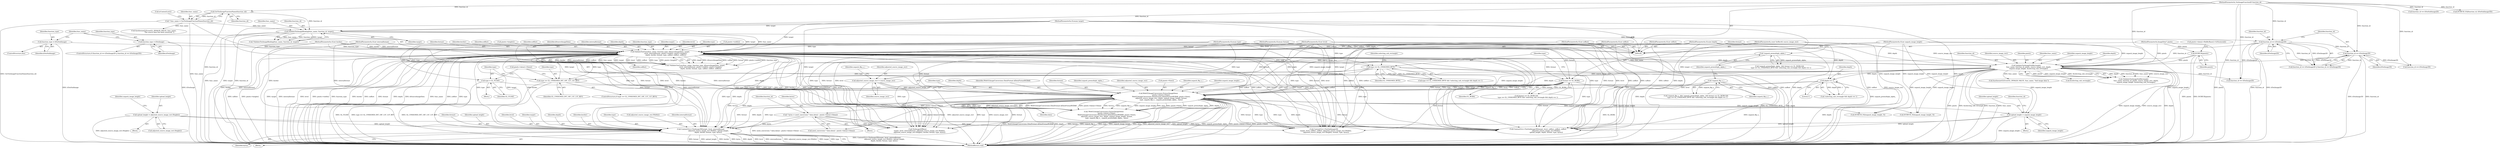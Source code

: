digraph "0_Chrome_b43de74aa37a65c608308a122098204ab9c2702f@pointer" {
"1000326" [label="(Call,ContextGL()->TexImage3D(target, level, internalformat,\n                               adjusted_source_image_rect.Width(), upload_height,\n                              depth, border, format, type, bytes))"];
"1000159" [label="(Call,ValidateTexFunc(func_name, function_type, kSourceImageData, target,\n                       level, internalformat, pixels->width(), pixels->height(),\n                       depth, border, format, type, xoffset, yoffset, zoffset))"];
"1000136" [label="(Call,ValidateTexImageBinding(func_name, function_id, target))"];
"1000117" [label="(Call,* func_name = GetTexImageFunctionName(function_id))"];
"1000119" [label="(Call,GetTexImageFunctionName(function_id))"];
"1000101" [label="(MethodParameterIn,TexImageFunctionID function_id)"];
"1000102" [label="(MethodParameterIn,GLenum target)"];
"1000150" [label="(Call,function_type = kTexImage)"];
"1000154" [label="(Call,function_type = kTexSubImage)"];
"1000103" [label="(MethodParameterIn,GLint level)"];
"1000104" [label="(MethodParameterIn,GLint internalformat)"];
"1000108" [label="(MethodParameterIn,GLsizei depth)"];
"1000105" [label="(MethodParameterIn,GLint border)"];
"1000106" [label="(MethodParameterIn,GLenum format)"];
"1000107" [label="(MethodParameterIn,GLenum type)"];
"1000109" [label="(MethodParameterIn,GLint xoffset)"];
"1000110" [label="(MethodParameterIn,GLint yoffset)"];
"1000111" [label="(MethodParameterIn,GLint zoffset)"];
"1000312" [label="(Call,upload_height = adjusted_source_image_rect.Height())"];
"1000318" [label="(Call,upload_height = unpack_image_height)"];
"1000182" [label="(Call,ValidateTexImageSubRectangle(\n          func_name, function_id, pixels, source_image_rect, depth,\n          unpack_image_height, &selecting_sub_rectangle))"];
"1000147" [label="(Call,function_id == kTexImage3D)"];
"1000144" [label="(Call,function_id == kTexImage2D)"];
"1000124" [label="(Call,DCHECK(pixels))"];
"1000112" [label="(MethodParameterIn,ImageData* pixels)"];
"1000113" [label="(MethodParameterIn,const IntRect& source_image_rect)"];
"1000114" [label="(MethodParameterIn,GLint unpack_image_height)"];
"1000246" [label="(Call,WebGLImageConversion::ExtractImageData(\n            pixels->data()->Data(),\n            WebGLImageConversion::DataFormat::kDataFormatRGBA8, pixels->Size(),\n            adjusted_source_image_rect, depth, unpack_image_height, format,\n            type, unpack_flip_y_, unpack_premultiply_alpha_, data))"];
"1000194" [label="(Call,adjusted_source_image_rect = source_image_rect)"];
"1000227" [label="(Call,depth == 1)"];
"1000217" [label="(Call,format == GL_RGBA)"];
"1000237" [label="(Call,type == GL_UNSIGNED_INT_10F_11F_11F_REV)"];
"1000221" [label="(Call,type == GL_UNSIGNED_BYTE)"];
"1000241" [label="(Call,type = GL_FLOAT)"];
"1000211" [label="(Call,!unpack_flip_y_)"];
"1000214" [label="(Call,!unpack_premultiply_alpha_)"];
"1000266" [label="(Call,* bytes = need_conversion ? data.data() : pixels->data()->Data())"];
"1000195" [label="(Identifier,adjusted_source_image_rect)"];
"1000104" [label="(MethodParameterIn,GLint internalformat)"];
"1000110" [label="(MethodParameterIn,GLint yoffset)"];
"1000172" [label="(Identifier,xoffset)"];
"1000113" [label="(MethodParameterIn,const IntRect& source_image_rect)"];
"1000103" [label="(MethodParameterIn,GLint level)"];
"1000105" [label="(MethodParameterIn,GLint border)"];
"1000251" [label="(Identifier,depth)"];
"1000268" [label="(Call,need_conversion ? data.data() : pixels->data()->Data())"];
"1000162" [label="(Identifier,kSourceImageData)"];
"1000248" [label="(Identifier,WebGLImageConversion::DataFormat::kDataFormatRGBA8)"];
"1000314" [label="(Call,adjusted_source_image_rect.Height())"];
"1000196" [label="(Identifier,source_image_rect)"];
"1000242" [label="(Identifier,type)"];
"1000122" [label="(Call,isContextLost())"];
"1000194" [label="(Call,adjusted_source_image_rect = source_image_rect)"];
"1000334" [label="(Identifier,format)"];
"1000198" [label="(Identifier,unpack_flip_y_)"];
"1000219" [label="(Identifier,GL_RGBA)"];
"1000101" [label="(MethodParameterIn,TexImageFunctionID function_id)"];
"1000137" [label="(Identifier,func_name)"];
"1000215" [label="(Identifier,unpack_premultiply_alpha_)"];
"1000150" [label="(Call,function_type = kTexImage)"];
"1000280" [label="(Call,TexImage2DBase(\n        target, level, internalformat, adjusted_source_image_rect.Width(),\n        adjusted_source_image_rect.Height(), border, format, type, bytes))"];
"1000212" [label="(Identifier,unpack_flip_y_)"];
"1000253" [label="(Identifier,format)"];
"1000188" [label="(Identifier,unpack_image_height)"];
"1000181" [label="(Call,!ValidateTexImageSubRectangle(\n          func_name, function_id, pixels, source_image_rect, depth,\n          unpack_image_height, &selecting_sub_rectangle))"];
"1000256" [label="(Identifier,unpack_premultiply_alpha_)"];
"1000226" [label="(Identifier,selecting_sub_rectangle)"];
"1000154" [label="(Call,function_type = kTexSubImage)"];
"1000224" [label="(Call,!selecting_sub_rectangle && depth == 1)"];
"1000182" [label="(Call,ValidateTexImageSubRectangle(\n          func_name, function_id, pixels, source_image_rect, depth,\n          unpack_image_height, &selecting_sub_rectangle))"];
"1000320" [label="(Identifier,unpack_image_height)"];
"1000152" [label="(Identifier,kTexImage)"];
"1000246" [label="(Call,WebGLImageConversion::ExtractImageData(\n            pixels->data()->Data(),\n            WebGLImageConversion::DataFormat::kDataFormatRGBA8, pixels->Size(),\n            adjusted_source_image_rect, depth, unpack_image_height, format,\n            type, unpack_flip_y_, unpack_premultiply_alpha_, data))"];
"1000243" [label="(Identifier,GL_FLOAT)"];
"1000316" [label="(Identifier,unpack_image_height)"];
"1000165" [label="(Identifier,internalformat)"];
"1000240" [label="(Block,)"];
"1000331" [label="(Identifier,upload_height)"];
"1000247" [label="(Call,pixels->data()->Data())"];
"1000222" [label="(Identifier,type)"];
"1000342" [label="(Call,ContextGL()->TexSubImage3D(target, level, xoffset, yoffset, zoffset,\n                                 adjusted_source_image_rect.Width(),\n                                 upload_height, depth, format, type, bytes))"];
"1000151" [label="(Identifier,function_type)"];
"1000313" [label="(Identifier,upload_height)"];
"1000216" [label="(Call,format == GL_RGBA &&\n      type == GL_UNSIGNED_BYTE && !selecting_sub_rectangle && depth == 1)"];
"1000147" [label="(Call,function_id == kTexImage3D)"];
"1000107" [label="(MethodParameterIn,GLenum type)"];
"1000148" [label="(Identifier,function_id)"];
"1000239" [label="(Identifier,GL_UNSIGNED_INT_10F_11F_11F_REV)"];
"1000319" [label="(Identifier,upload_height)"];
"1000326" [label="(Call,ContextGL()->TexImage3D(target, level, internalformat,\n                               adjusted_source_image_rect.Width(), upload_height,\n                              depth, border, format, type, bytes))"];
"1000145" [label="(Identifier,function_id)"];
"1000106" [label="(MethodParameterIn,GLenum format)"];
"1000146" [label="(Identifier,kTexImage2D)"];
"1000168" [label="(Identifier,depth)"];
"1000115" [label="(Block,)"];
"1000220" [label="(Call,type == GL_UNSIGNED_BYTE && !selecting_sub_rectangle && depth == 1)"];
"1000161" [label="(Identifier,function_type)"];
"1000156" [label="(Identifier,kTexSubImage)"];
"1000111" [label="(MethodParameterIn,GLint zoffset)"];
"1000227" [label="(Call,depth == 1)"];
"1000273" [label="(Call,function_id == kTexImage2D)"];
"1000312" [label="(Call,upload_height = adjusted_source_image_rect.Height())"];
"1000149" [label="(Identifier,kTexImage3D)"];
"1000139" [label="(Identifier,target)"];
"1000267" [label="(Identifier,bytes)"];
"1000163" [label="(Identifier,target)"];
"1000155" [label="(Identifier,function_type)"];
"1000108" [label="(MethodParameterIn,GLsizei depth)"];
"1000250" [label="(Identifier,adjusted_source_image_rect)"];
"1000328" [label="(Identifier,level)"];
"1000125" [label="(Identifier,pixels)"];
"1000327" [label="(Identifier,target)"];
"1000332" [label="(Identifier,depth)"];
"1000333" [label="(Identifier,border)"];
"1000318" [label="(Call,upload_height = unpack_image_height)"];
"1000153" [label="(ControlStructure,else)"];
"1000228" [label="(Identifier,depth)"];
"1000236" [label="(ControlStructure,if (type == GL_UNSIGNED_INT_10F_11F_11F_REV))"];
"1000277" [label="(Call,DCHECK_EQ(unpack_image_height, 0))"];
"1000187" [label="(Identifier,depth)"];
"1000124" [label="(Call,DCHECK(pixels))"];
"1000158" [label="(Call,!ValidateTexFunc(func_name, function_type, kSourceImageData, target,\n                       level, internalformat, pixels->width(), pixels->height(),\n                       depth, border, format, type, xoffset, yoffset, zoffset))"];
"1000292" [label="(Call,function_id == kTexSubImage2D)"];
"1000335" [label="(Identifier,type)"];
"1000112" [label="(MethodParameterIn,ImageData* pixels)"];
"1000218" [label="(Identifier,format)"];
"1000274" [label="(Identifier,function_id)"];
"1000221" [label="(Call,type == GL_UNSIGNED_BYTE)"];
"1000164" [label="(Identifier,level)"];
"1000245" [label="(Call,!WebGLImageConversion::ExtractImageData(\n            pixels->data()->Data(),\n            WebGLImageConversion::DataFormat::kDataFormatRGBA8, pixels->Size(),\n            adjusted_source_image_rect, depth, unpack_image_height, format,\n            type, unpack_flip_y_, unpack_premultiply_alpha_, data))"];
"1000171" [label="(Identifier,type)"];
"1000266" [label="(Call,* bytes = need_conversion ? data.data() : pixels->data()->Data())"];
"1000325" [label="(Block,)"];
"1000129" [label="(Call,SynthesizeGLError(GL_INVALID_VALUE, func_name,\n                      \"The source data has been neutered.\"))"];
"1000238" [label="(Identifier,type)"];
"1000135" [label="(Call,!ValidateTexImageBinding(func_name, function_id, target))"];
"1000118" [label="(Identifier,func_name)"];
"1000214" [label="(Call,!unpack_premultiply_alpha_)"];
"1000136" [label="(Call,ValidateTexImageBinding(func_name, function_id, target))"];
"1000249" [label="(Call,pixels->Size())"];
"1000119" [label="(Call,GetTexImageFunctionName(function_id))"];
"1000144" [label="(Call,function_id == kTexImage2D)"];
"1000120" [label="(Identifier,function_id)"];
"1000184" [label="(Identifier,function_id)"];
"1000117" [label="(Call,* func_name = GetTexImageFunctionName(function_id))"];
"1000229" [label="(Literal,1)"];
"1000166" [label="(Call,pixels->width())"];
"1000143" [label="(Call,function_id == kTexImage2D || function_id == kTexImage3D)"];
"1000339" [label="(Call,DCHECK_EQ(function_id, kTexSubImage3D))"];
"1000170" [label="(Identifier,format)"];
"1000186" [label="(Identifier,source_image_rect)"];
"1000160" [label="(Identifier,func_name)"];
"1000138" [label="(Identifier,function_id)"];
"1000241" [label="(Call,type = GL_FLOAT)"];
"1000223" [label="(Identifier,GL_UNSIGNED_BYTE)"];
"1000322" [label="(Call,function_id == kTexImage3D)"];
"1000185" [label="(Identifier,pixels)"];
"1000330" [label="(Call,adjusted_source_image_rect.Width())"];
"1000354" [label="(MethodReturn,void)"];
"1000211" [label="(Call,!unpack_flip_y_)"];
"1000329" [label="(Identifier,internalformat)"];
"1000183" [label="(Identifier,func_name)"];
"1000296" [label="(Call,DCHECK_EQ(unpack_image_height, 0))"];
"1000317" [label="(Block,)"];
"1000114" [label="(MethodParameterIn,GLint unpack_image_height)"];
"1000255" [label="(Identifier,unpack_flip_y_)"];
"1000336" [label="(Identifier,bytes)"];
"1000299" [label="(Call,ContextGL()->TexSubImage2D(\n        target, level, xoffset, yoffset, adjusted_source_image_rect.Width(),\n         adjusted_source_image_rect.Height(), format, type, bytes))"];
"1000310" [label="(Block,)"];
"1000169" [label="(Identifier,border)"];
"1000259" [label="(Call,SynthesizeGLError(GL_INVALID_VALUE, func_name, \"bad image data\"))"];
"1000323" [label="(Identifier,function_id)"];
"1000102" [label="(MethodParameterIn,GLenum target)"];
"1000174" [label="(Identifier,zoffset)"];
"1000210" [label="(Call,!unpack_flip_y_ && !unpack_premultiply_alpha_ && format == GL_RGBA &&\n      type == GL_UNSIGNED_BYTE && !selecting_sub_rectangle && depth == 1)"];
"1000237" [label="(Call,type == GL_UNSIGNED_INT_10F_11F_11F_REV)"];
"1000159" [label="(Call,ValidateTexFunc(func_name, function_type, kSourceImageData, target,\n                       level, internalformat, pixels->width(), pixels->height(),\n                       depth, border, format, type, xoffset, yoffset, zoffset))"];
"1000142" [label="(ControlStructure,if (function_id == kTexImage2D || function_id == kTexImage3D))"];
"1000217" [label="(Call,format == GL_RGBA)"];
"1000109" [label="(MethodParameterIn,GLint xoffset)"];
"1000127" [label="(Call,pixels->data()->BufferBase()->IsNeutered())"];
"1000252" [label="(Identifier,unpack_image_height)"];
"1000213" [label="(Call,!unpack_premultiply_alpha_ && format == GL_RGBA &&\n      type == GL_UNSIGNED_BYTE && !selecting_sub_rectangle && depth == 1)"];
"1000257" [label="(Identifier,data)"];
"1000254" [label="(Identifier,type)"];
"1000189" [label="(Call,&selecting_sub_rectangle)"];
"1000173" [label="(Identifier,yoffset)"];
"1000167" [label="(Call,pixels->height())"];
"1000326" -> "1000325"  [label="AST: "];
"1000326" -> "1000336"  [label="CFG: "];
"1000327" -> "1000326"  [label="AST: "];
"1000328" -> "1000326"  [label="AST: "];
"1000329" -> "1000326"  [label="AST: "];
"1000330" -> "1000326"  [label="AST: "];
"1000331" -> "1000326"  [label="AST: "];
"1000332" -> "1000326"  [label="AST: "];
"1000333" -> "1000326"  [label="AST: "];
"1000334" -> "1000326"  [label="AST: "];
"1000335" -> "1000326"  [label="AST: "];
"1000336" -> "1000326"  [label="AST: "];
"1000354" -> "1000326"  [label="CFG: "];
"1000326" -> "1000354"  [label="DDG: ContextGL()->TexImage3D(target, level, internalformat,\n                               adjusted_source_image_rect.Width(), upload_height,\n                              depth, border, format, type, bytes)"];
"1000326" -> "1000354"  [label="DDG: format"];
"1000326" -> "1000354"  [label="DDG: upload_height"];
"1000326" -> "1000354"  [label="DDG: border"];
"1000326" -> "1000354"  [label="DDG: bytes"];
"1000326" -> "1000354"  [label="DDG: depth"];
"1000326" -> "1000354"  [label="DDG: level"];
"1000326" -> "1000354"  [label="DDG: internalformat"];
"1000326" -> "1000354"  [label="DDG: adjusted_source_image_rect.Width()"];
"1000326" -> "1000354"  [label="DDG: target"];
"1000326" -> "1000354"  [label="DDG: type"];
"1000159" -> "1000326"  [label="DDG: target"];
"1000159" -> "1000326"  [label="DDG: level"];
"1000159" -> "1000326"  [label="DDG: internalformat"];
"1000159" -> "1000326"  [label="DDG: border"];
"1000159" -> "1000326"  [label="DDG: format"];
"1000159" -> "1000326"  [label="DDG: type"];
"1000102" -> "1000326"  [label="DDG: target"];
"1000103" -> "1000326"  [label="DDG: level"];
"1000104" -> "1000326"  [label="DDG: internalformat"];
"1000312" -> "1000326"  [label="DDG: upload_height"];
"1000318" -> "1000326"  [label="DDG: upload_height"];
"1000182" -> "1000326"  [label="DDG: depth"];
"1000246" -> "1000326"  [label="DDG: depth"];
"1000246" -> "1000326"  [label="DDG: format"];
"1000246" -> "1000326"  [label="DDG: type"];
"1000227" -> "1000326"  [label="DDG: depth"];
"1000108" -> "1000326"  [label="DDG: depth"];
"1000105" -> "1000326"  [label="DDG: border"];
"1000217" -> "1000326"  [label="DDG: format"];
"1000106" -> "1000326"  [label="DDG: format"];
"1000221" -> "1000326"  [label="DDG: type"];
"1000107" -> "1000326"  [label="DDG: type"];
"1000266" -> "1000326"  [label="DDG: bytes"];
"1000159" -> "1000158"  [label="AST: "];
"1000159" -> "1000174"  [label="CFG: "];
"1000160" -> "1000159"  [label="AST: "];
"1000161" -> "1000159"  [label="AST: "];
"1000162" -> "1000159"  [label="AST: "];
"1000163" -> "1000159"  [label="AST: "];
"1000164" -> "1000159"  [label="AST: "];
"1000165" -> "1000159"  [label="AST: "];
"1000166" -> "1000159"  [label="AST: "];
"1000167" -> "1000159"  [label="AST: "];
"1000168" -> "1000159"  [label="AST: "];
"1000169" -> "1000159"  [label="AST: "];
"1000170" -> "1000159"  [label="AST: "];
"1000171" -> "1000159"  [label="AST: "];
"1000172" -> "1000159"  [label="AST: "];
"1000173" -> "1000159"  [label="AST: "];
"1000174" -> "1000159"  [label="AST: "];
"1000158" -> "1000159"  [label="CFG: "];
"1000159" -> "1000354"  [label="DDG: level"];
"1000159" -> "1000354"  [label="DDG: depth"];
"1000159" -> "1000354"  [label="DDG: xoffset"];
"1000159" -> "1000354"  [label="DDG: border"];
"1000159" -> "1000354"  [label="DDG: func_name"];
"1000159" -> "1000354"  [label="DDG: pixels->width()"];
"1000159" -> "1000354"  [label="DDG: pixels->height()"];
"1000159" -> "1000354"  [label="DDG: yoffset"];
"1000159" -> "1000354"  [label="DDG: type"];
"1000159" -> "1000354"  [label="DDG: format"];
"1000159" -> "1000354"  [label="DDG: target"];
"1000159" -> "1000354"  [label="DDG: kSourceImageData"];
"1000159" -> "1000354"  [label="DDG: function_type"];
"1000159" -> "1000354"  [label="DDG: zoffset"];
"1000159" -> "1000354"  [label="DDG: internalformat"];
"1000159" -> "1000158"  [label="DDG: depth"];
"1000159" -> "1000158"  [label="DDG: kSourceImageData"];
"1000159" -> "1000158"  [label="DDG: xoffset"];
"1000159" -> "1000158"  [label="DDG: format"];
"1000159" -> "1000158"  [label="DDG: pixels->width()"];
"1000159" -> "1000158"  [label="DDG: function_type"];
"1000159" -> "1000158"  [label="DDG: border"];
"1000159" -> "1000158"  [label="DDG: internalformat"];
"1000159" -> "1000158"  [label="DDG: yoffset"];
"1000159" -> "1000158"  [label="DDG: func_name"];
"1000159" -> "1000158"  [label="DDG: target"];
"1000159" -> "1000158"  [label="DDG: level"];
"1000159" -> "1000158"  [label="DDG: zoffset"];
"1000159" -> "1000158"  [label="DDG: type"];
"1000159" -> "1000158"  [label="DDG: pixels->height()"];
"1000136" -> "1000159"  [label="DDG: func_name"];
"1000136" -> "1000159"  [label="DDG: target"];
"1000150" -> "1000159"  [label="DDG: function_type"];
"1000154" -> "1000159"  [label="DDG: function_type"];
"1000102" -> "1000159"  [label="DDG: target"];
"1000103" -> "1000159"  [label="DDG: level"];
"1000104" -> "1000159"  [label="DDG: internalformat"];
"1000108" -> "1000159"  [label="DDG: depth"];
"1000105" -> "1000159"  [label="DDG: border"];
"1000106" -> "1000159"  [label="DDG: format"];
"1000107" -> "1000159"  [label="DDG: type"];
"1000109" -> "1000159"  [label="DDG: xoffset"];
"1000110" -> "1000159"  [label="DDG: yoffset"];
"1000111" -> "1000159"  [label="DDG: zoffset"];
"1000159" -> "1000182"  [label="DDG: func_name"];
"1000159" -> "1000182"  [label="DDG: depth"];
"1000159" -> "1000217"  [label="DDG: format"];
"1000159" -> "1000221"  [label="DDG: type"];
"1000159" -> "1000237"  [label="DDG: type"];
"1000159" -> "1000246"  [label="DDG: format"];
"1000159" -> "1000280"  [label="DDG: target"];
"1000159" -> "1000280"  [label="DDG: level"];
"1000159" -> "1000280"  [label="DDG: internalformat"];
"1000159" -> "1000280"  [label="DDG: border"];
"1000159" -> "1000280"  [label="DDG: format"];
"1000159" -> "1000280"  [label="DDG: type"];
"1000159" -> "1000299"  [label="DDG: target"];
"1000159" -> "1000299"  [label="DDG: level"];
"1000159" -> "1000299"  [label="DDG: xoffset"];
"1000159" -> "1000299"  [label="DDG: yoffset"];
"1000159" -> "1000299"  [label="DDG: format"];
"1000159" -> "1000299"  [label="DDG: type"];
"1000159" -> "1000342"  [label="DDG: target"];
"1000159" -> "1000342"  [label="DDG: level"];
"1000159" -> "1000342"  [label="DDG: xoffset"];
"1000159" -> "1000342"  [label="DDG: yoffset"];
"1000159" -> "1000342"  [label="DDG: zoffset"];
"1000159" -> "1000342"  [label="DDG: format"];
"1000159" -> "1000342"  [label="DDG: type"];
"1000136" -> "1000135"  [label="AST: "];
"1000136" -> "1000139"  [label="CFG: "];
"1000137" -> "1000136"  [label="AST: "];
"1000138" -> "1000136"  [label="AST: "];
"1000139" -> "1000136"  [label="AST: "];
"1000135" -> "1000136"  [label="CFG: "];
"1000136" -> "1000354"  [label="DDG: target"];
"1000136" -> "1000354"  [label="DDG: function_id"];
"1000136" -> "1000354"  [label="DDG: func_name"];
"1000136" -> "1000135"  [label="DDG: func_name"];
"1000136" -> "1000135"  [label="DDG: function_id"];
"1000136" -> "1000135"  [label="DDG: target"];
"1000117" -> "1000136"  [label="DDG: func_name"];
"1000119" -> "1000136"  [label="DDG: function_id"];
"1000101" -> "1000136"  [label="DDG: function_id"];
"1000102" -> "1000136"  [label="DDG: target"];
"1000136" -> "1000144"  [label="DDG: function_id"];
"1000117" -> "1000115"  [label="AST: "];
"1000117" -> "1000119"  [label="CFG: "];
"1000118" -> "1000117"  [label="AST: "];
"1000119" -> "1000117"  [label="AST: "];
"1000122" -> "1000117"  [label="CFG: "];
"1000117" -> "1000354"  [label="DDG: func_name"];
"1000117" -> "1000354"  [label="DDG: GetTexImageFunctionName(function_id)"];
"1000119" -> "1000117"  [label="DDG: function_id"];
"1000117" -> "1000129"  [label="DDG: func_name"];
"1000119" -> "1000120"  [label="CFG: "];
"1000120" -> "1000119"  [label="AST: "];
"1000119" -> "1000354"  [label="DDG: function_id"];
"1000101" -> "1000119"  [label="DDG: function_id"];
"1000101" -> "1000100"  [label="AST: "];
"1000101" -> "1000354"  [label="DDG: function_id"];
"1000101" -> "1000144"  [label="DDG: function_id"];
"1000101" -> "1000147"  [label="DDG: function_id"];
"1000101" -> "1000182"  [label="DDG: function_id"];
"1000101" -> "1000273"  [label="DDG: function_id"];
"1000101" -> "1000292"  [label="DDG: function_id"];
"1000101" -> "1000322"  [label="DDG: function_id"];
"1000101" -> "1000339"  [label="DDG: function_id"];
"1000102" -> "1000100"  [label="AST: "];
"1000102" -> "1000354"  [label="DDG: target"];
"1000102" -> "1000280"  [label="DDG: target"];
"1000102" -> "1000299"  [label="DDG: target"];
"1000102" -> "1000342"  [label="DDG: target"];
"1000150" -> "1000142"  [label="AST: "];
"1000150" -> "1000152"  [label="CFG: "];
"1000151" -> "1000150"  [label="AST: "];
"1000152" -> "1000150"  [label="AST: "];
"1000160" -> "1000150"  [label="CFG: "];
"1000150" -> "1000354"  [label="DDG: kTexImage"];
"1000154" -> "1000153"  [label="AST: "];
"1000154" -> "1000156"  [label="CFG: "];
"1000155" -> "1000154"  [label="AST: "];
"1000156" -> "1000154"  [label="AST: "];
"1000160" -> "1000154"  [label="CFG: "];
"1000154" -> "1000354"  [label="DDG: kTexSubImage"];
"1000103" -> "1000100"  [label="AST: "];
"1000103" -> "1000354"  [label="DDG: level"];
"1000103" -> "1000280"  [label="DDG: level"];
"1000103" -> "1000299"  [label="DDG: level"];
"1000103" -> "1000342"  [label="DDG: level"];
"1000104" -> "1000100"  [label="AST: "];
"1000104" -> "1000354"  [label="DDG: internalformat"];
"1000104" -> "1000280"  [label="DDG: internalformat"];
"1000108" -> "1000100"  [label="AST: "];
"1000108" -> "1000354"  [label="DDG: depth"];
"1000108" -> "1000182"  [label="DDG: depth"];
"1000108" -> "1000227"  [label="DDG: depth"];
"1000108" -> "1000246"  [label="DDG: depth"];
"1000108" -> "1000342"  [label="DDG: depth"];
"1000105" -> "1000100"  [label="AST: "];
"1000105" -> "1000354"  [label="DDG: border"];
"1000105" -> "1000280"  [label="DDG: border"];
"1000106" -> "1000100"  [label="AST: "];
"1000106" -> "1000354"  [label="DDG: format"];
"1000106" -> "1000217"  [label="DDG: format"];
"1000106" -> "1000246"  [label="DDG: format"];
"1000106" -> "1000280"  [label="DDG: format"];
"1000106" -> "1000299"  [label="DDG: format"];
"1000106" -> "1000342"  [label="DDG: format"];
"1000107" -> "1000100"  [label="AST: "];
"1000107" -> "1000354"  [label="DDG: type"];
"1000107" -> "1000221"  [label="DDG: type"];
"1000107" -> "1000237"  [label="DDG: type"];
"1000107" -> "1000241"  [label="DDG: type"];
"1000107" -> "1000246"  [label="DDG: type"];
"1000107" -> "1000280"  [label="DDG: type"];
"1000107" -> "1000299"  [label="DDG: type"];
"1000107" -> "1000342"  [label="DDG: type"];
"1000109" -> "1000100"  [label="AST: "];
"1000109" -> "1000354"  [label="DDG: xoffset"];
"1000109" -> "1000299"  [label="DDG: xoffset"];
"1000109" -> "1000342"  [label="DDG: xoffset"];
"1000110" -> "1000100"  [label="AST: "];
"1000110" -> "1000354"  [label="DDG: yoffset"];
"1000110" -> "1000299"  [label="DDG: yoffset"];
"1000110" -> "1000342"  [label="DDG: yoffset"];
"1000111" -> "1000100"  [label="AST: "];
"1000111" -> "1000354"  [label="DDG: zoffset"];
"1000111" -> "1000342"  [label="DDG: zoffset"];
"1000312" -> "1000310"  [label="AST: "];
"1000312" -> "1000314"  [label="CFG: "];
"1000313" -> "1000312"  [label="AST: "];
"1000314" -> "1000312"  [label="AST: "];
"1000316" -> "1000312"  [label="CFG: "];
"1000312" -> "1000354"  [label="DDG: adjusted_source_image_rect.Height()"];
"1000312" -> "1000342"  [label="DDG: upload_height"];
"1000318" -> "1000317"  [label="AST: "];
"1000318" -> "1000320"  [label="CFG: "];
"1000319" -> "1000318"  [label="AST: "];
"1000320" -> "1000318"  [label="AST: "];
"1000323" -> "1000318"  [label="CFG: "];
"1000318" -> "1000354"  [label="DDG: unpack_image_height"];
"1000182" -> "1000318"  [label="DDG: unpack_image_height"];
"1000246" -> "1000318"  [label="DDG: unpack_image_height"];
"1000114" -> "1000318"  [label="DDG: unpack_image_height"];
"1000318" -> "1000342"  [label="DDG: upload_height"];
"1000182" -> "1000181"  [label="AST: "];
"1000182" -> "1000189"  [label="CFG: "];
"1000183" -> "1000182"  [label="AST: "];
"1000184" -> "1000182"  [label="AST: "];
"1000185" -> "1000182"  [label="AST: "];
"1000186" -> "1000182"  [label="AST: "];
"1000187" -> "1000182"  [label="AST: "];
"1000188" -> "1000182"  [label="AST: "];
"1000189" -> "1000182"  [label="AST: "];
"1000181" -> "1000182"  [label="CFG: "];
"1000182" -> "1000354"  [label="DDG: unpack_image_height"];
"1000182" -> "1000354"  [label="DDG: source_image_rect"];
"1000182" -> "1000354"  [label="DDG: depth"];
"1000182" -> "1000354"  [label="DDG: pixels"];
"1000182" -> "1000354"  [label="DDG: &selecting_sub_rectangle"];
"1000182" -> "1000354"  [label="DDG: function_id"];
"1000182" -> "1000354"  [label="DDG: func_name"];
"1000182" -> "1000181"  [label="DDG: depth"];
"1000182" -> "1000181"  [label="DDG: function_id"];
"1000182" -> "1000181"  [label="DDG: func_name"];
"1000182" -> "1000181"  [label="DDG: source_image_rect"];
"1000182" -> "1000181"  [label="DDG: pixels"];
"1000182" -> "1000181"  [label="DDG: unpack_image_height"];
"1000182" -> "1000181"  [label="DDG: &selecting_sub_rectangle"];
"1000147" -> "1000182"  [label="DDG: function_id"];
"1000144" -> "1000182"  [label="DDG: function_id"];
"1000124" -> "1000182"  [label="DDG: pixels"];
"1000112" -> "1000182"  [label="DDG: pixels"];
"1000113" -> "1000182"  [label="DDG: source_image_rect"];
"1000114" -> "1000182"  [label="DDG: unpack_image_height"];
"1000182" -> "1000194"  [label="DDG: source_image_rect"];
"1000182" -> "1000227"  [label="DDG: depth"];
"1000182" -> "1000246"  [label="DDG: depth"];
"1000182" -> "1000246"  [label="DDG: unpack_image_height"];
"1000182" -> "1000259"  [label="DDG: func_name"];
"1000182" -> "1000273"  [label="DDG: function_id"];
"1000182" -> "1000277"  [label="DDG: unpack_image_height"];
"1000182" -> "1000296"  [label="DDG: unpack_image_height"];
"1000182" -> "1000342"  [label="DDG: depth"];
"1000147" -> "1000143"  [label="AST: "];
"1000147" -> "1000149"  [label="CFG: "];
"1000148" -> "1000147"  [label="AST: "];
"1000149" -> "1000147"  [label="AST: "];
"1000143" -> "1000147"  [label="CFG: "];
"1000147" -> "1000354"  [label="DDG: kTexImage3D"];
"1000147" -> "1000354"  [label="DDG: function_id"];
"1000147" -> "1000143"  [label="DDG: function_id"];
"1000147" -> "1000143"  [label="DDG: kTexImage3D"];
"1000144" -> "1000147"  [label="DDG: function_id"];
"1000147" -> "1000322"  [label="DDG: kTexImage3D"];
"1000144" -> "1000143"  [label="AST: "];
"1000144" -> "1000146"  [label="CFG: "];
"1000145" -> "1000144"  [label="AST: "];
"1000146" -> "1000144"  [label="AST: "];
"1000148" -> "1000144"  [label="CFG: "];
"1000143" -> "1000144"  [label="CFG: "];
"1000144" -> "1000354"  [label="DDG: function_id"];
"1000144" -> "1000354"  [label="DDG: kTexImage2D"];
"1000144" -> "1000143"  [label="DDG: function_id"];
"1000144" -> "1000143"  [label="DDG: kTexImage2D"];
"1000144" -> "1000273"  [label="DDG: kTexImage2D"];
"1000124" -> "1000115"  [label="AST: "];
"1000124" -> "1000125"  [label="CFG: "];
"1000125" -> "1000124"  [label="AST: "];
"1000127" -> "1000124"  [label="CFG: "];
"1000124" -> "1000354"  [label="DDG: pixels"];
"1000124" -> "1000354"  [label="DDG: DCHECK(pixels)"];
"1000112" -> "1000124"  [label="DDG: pixels"];
"1000112" -> "1000100"  [label="AST: "];
"1000112" -> "1000354"  [label="DDG: pixels"];
"1000113" -> "1000100"  [label="AST: "];
"1000113" -> "1000354"  [label="DDG: source_image_rect"];
"1000113" -> "1000194"  [label="DDG: source_image_rect"];
"1000114" -> "1000100"  [label="AST: "];
"1000114" -> "1000354"  [label="DDG: unpack_image_height"];
"1000114" -> "1000246"  [label="DDG: unpack_image_height"];
"1000114" -> "1000277"  [label="DDG: unpack_image_height"];
"1000114" -> "1000296"  [label="DDG: unpack_image_height"];
"1000246" -> "1000245"  [label="AST: "];
"1000246" -> "1000257"  [label="CFG: "];
"1000247" -> "1000246"  [label="AST: "];
"1000248" -> "1000246"  [label="AST: "];
"1000249" -> "1000246"  [label="AST: "];
"1000250" -> "1000246"  [label="AST: "];
"1000251" -> "1000246"  [label="AST: "];
"1000252" -> "1000246"  [label="AST: "];
"1000253" -> "1000246"  [label="AST: "];
"1000254" -> "1000246"  [label="AST: "];
"1000255" -> "1000246"  [label="AST: "];
"1000256" -> "1000246"  [label="AST: "];
"1000257" -> "1000246"  [label="AST: "];
"1000245" -> "1000246"  [label="CFG: "];
"1000246" -> "1000354"  [label="DDG: WebGLImageConversion::DataFormat::kDataFormatRGBA8"];
"1000246" -> "1000354"  [label="DDG: depth"];
"1000246" -> "1000354"  [label="DDG: format"];
"1000246" -> "1000354"  [label="DDG: unpack_flip_y_"];
"1000246" -> "1000354"  [label="DDG: type"];
"1000246" -> "1000354"  [label="DDG: unpack_image_height"];
"1000246" -> "1000354"  [label="DDG: data"];
"1000246" -> "1000354"  [label="DDG: adjusted_source_image_rect"];
"1000246" -> "1000354"  [label="DDG: unpack_premultiply_alpha_"];
"1000246" -> "1000354"  [label="DDG: pixels->data()->Data()"];
"1000246" -> "1000354"  [label="DDG: pixels->Size()"];
"1000246" -> "1000245"  [label="DDG: WebGLImageConversion::DataFormat::kDataFormatRGBA8"];
"1000246" -> "1000245"  [label="DDG: pixels->data()->Data()"];
"1000246" -> "1000245"  [label="DDG: format"];
"1000246" -> "1000245"  [label="DDG: unpack_flip_y_"];
"1000246" -> "1000245"  [label="DDG: unpack_image_height"];
"1000246" -> "1000245"  [label="DDG: data"];
"1000246" -> "1000245"  [label="DDG: pixels->Size()"];
"1000246" -> "1000245"  [label="DDG: unpack_premultiply_alpha_"];
"1000246" -> "1000245"  [label="DDG: depth"];
"1000246" -> "1000245"  [label="DDG: type"];
"1000246" -> "1000245"  [label="DDG: adjusted_source_image_rect"];
"1000194" -> "1000246"  [label="DDG: adjusted_source_image_rect"];
"1000227" -> "1000246"  [label="DDG: depth"];
"1000217" -> "1000246"  [label="DDG: format"];
"1000237" -> "1000246"  [label="DDG: type"];
"1000241" -> "1000246"  [label="DDG: type"];
"1000211" -> "1000246"  [label="DDG: unpack_flip_y_"];
"1000214" -> "1000246"  [label="DDG: unpack_premultiply_alpha_"];
"1000246" -> "1000266"  [label="DDG: pixels->data()->Data()"];
"1000246" -> "1000268"  [label="DDG: pixels->data()->Data()"];
"1000246" -> "1000277"  [label="DDG: unpack_image_height"];
"1000246" -> "1000280"  [label="DDG: format"];
"1000246" -> "1000280"  [label="DDG: type"];
"1000246" -> "1000296"  [label="DDG: unpack_image_height"];
"1000246" -> "1000299"  [label="DDG: format"];
"1000246" -> "1000299"  [label="DDG: type"];
"1000246" -> "1000342"  [label="DDG: depth"];
"1000246" -> "1000342"  [label="DDG: format"];
"1000246" -> "1000342"  [label="DDG: type"];
"1000194" -> "1000115"  [label="AST: "];
"1000194" -> "1000196"  [label="CFG: "];
"1000195" -> "1000194"  [label="AST: "];
"1000196" -> "1000194"  [label="AST: "];
"1000198" -> "1000194"  [label="CFG: "];
"1000194" -> "1000354"  [label="DDG: adjusted_source_image_rect"];
"1000194" -> "1000354"  [label="DDG: source_image_rect"];
"1000227" -> "1000224"  [label="AST: "];
"1000227" -> "1000229"  [label="CFG: "];
"1000228" -> "1000227"  [label="AST: "];
"1000229" -> "1000227"  [label="AST: "];
"1000224" -> "1000227"  [label="CFG: "];
"1000227" -> "1000354"  [label="DDG: depth"];
"1000227" -> "1000224"  [label="DDG: depth"];
"1000227" -> "1000224"  [label="DDG: 1"];
"1000227" -> "1000342"  [label="DDG: depth"];
"1000217" -> "1000216"  [label="AST: "];
"1000217" -> "1000219"  [label="CFG: "];
"1000218" -> "1000217"  [label="AST: "];
"1000219" -> "1000217"  [label="AST: "];
"1000222" -> "1000217"  [label="CFG: "];
"1000216" -> "1000217"  [label="CFG: "];
"1000217" -> "1000354"  [label="DDG: GL_RGBA"];
"1000217" -> "1000216"  [label="DDG: format"];
"1000217" -> "1000216"  [label="DDG: GL_RGBA"];
"1000217" -> "1000280"  [label="DDG: format"];
"1000217" -> "1000299"  [label="DDG: format"];
"1000217" -> "1000342"  [label="DDG: format"];
"1000237" -> "1000236"  [label="AST: "];
"1000237" -> "1000239"  [label="CFG: "];
"1000238" -> "1000237"  [label="AST: "];
"1000239" -> "1000237"  [label="AST: "];
"1000242" -> "1000237"  [label="CFG: "];
"1000247" -> "1000237"  [label="CFG: "];
"1000237" -> "1000354"  [label="DDG: type == GL_UNSIGNED_INT_10F_11F_11F_REV"];
"1000237" -> "1000354"  [label="DDG: GL_UNSIGNED_INT_10F_11F_11F_REV"];
"1000221" -> "1000237"  [label="DDG: type"];
"1000221" -> "1000220"  [label="AST: "];
"1000221" -> "1000223"  [label="CFG: "];
"1000222" -> "1000221"  [label="AST: "];
"1000223" -> "1000221"  [label="AST: "];
"1000226" -> "1000221"  [label="CFG: "];
"1000220" -> "1000221"  [label="CFG: "];
"1000221" -> "1000354"  [label="DDG: GL_UNSIGNED_BYTE"];
"1000221" -> "1000220"  [label="DDG: type"];
"1000221" -> "1000220"  [label="DDG: GL_UNSIGNED_BYTE"];
"1000221" -> "1000280"  [label="DDG: type"];
"1000221" -> "1000299"  [label="DDG: type"];
"1000221" -> "1000342"  [label="DDG: type"];
"1000241" -> "1000240"  [label="AST: "];
"1000241" -> "1000243"  [label="CFG: "];
"1000242" -> "1000241"  [label="AST: "];
"1000243" -> "1000241"  [label="AST: "];
"1000247" -> "1000241"  [label="CFG: "];
"1000241" -> "1000354"  [label="DDG: GL_FLOAT"];
"1000211" -> "1000210"  [label="AST: "];
"1000211" -> "1000212"  [label="CFG: "];
"1000212" -> "1000211"  [label="AST: "];
"1000215" -> "1000211"  [label="CFG: "];
"1000210" -> "1000211"  [label="CFG: "];
"1000211" -> "1000354"  [label="DDG: unpack_flip_y_"];
"1000211" -> "1000210"  [label="DDG: unpack_flip_y_"];
"1000214" -> "1000213"  [label="AST: "];
"1000214" -> "1000215"  [label="CFG: "];
"1000215" -> "1000214"  [label="AST: "];
"1000218" -> "1000214"  [label="CFG: "];
"1000213" -> "1000214"  [label="CFG: "];
"1000214" -> "1000354"  [label="DDG: unpack_premultiply_alpha_"];
"1000214" -> "1000213"  [label="DDG: unpack_premultiply_alpha_"];
"1000266" -> "1000115"  [label="AST: "];
"1000266" -> "1000268"  [label="CFG: "];
"1000267" -> "1000266"  [label="AST: "];
"1000268" -> "1000266"  [label="AST: "];
"1000274" -> "1000266"  [label="CFG: "];
"1000266" -> "1000354"  [label="DDG: need_conversion ? data.data() : pixels->data()->Data()"];
"1000266" -> "1000280"  [label="DDG: bytes"];
"1000266" -> "1000299"  [label="DDG: bytes"];
"1000266" -> "1000342"  [label="DDG: bytes"];
}
